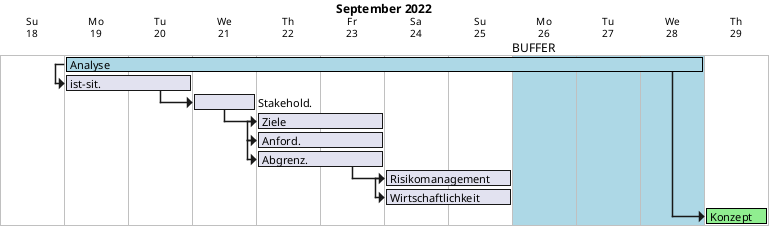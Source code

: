 @startgantt analisisPlanning

hide footbox
printscale daily zoom 4
project starts the 2022/09/18



[Analyse] lasts 10 days

'EVENTS:


[ist-sit.] lasts 2 days
[Stakehold.] lasts 1 days
[Ziele] lasts 2 days
[Anford.] lasts 2 days
[Abgrenz.] lasts 2 days
[Risikomanagement] lasts 2 days
[Wirtschaftlichkeit] lasts 2 days


'PLANNING
[Analyse] starts at 2022/09/19
[Konzept] starts at [Analyse]'s end
[ist-sit.] starts at [Analyse]'s start
[Stakehold.] starts at [ist-sit.]'s end
[Ziele] starts at [Stakehold.]'s end
[Anford.] starts at [Ziele]'s start
[Abgrenz.] starts at [Anford.]'s start
[Risikomanagement] starts at [Abgrenz.]'s end
[Wirtschaftlichkeit] starts at [Risikomanagement]'s start




'COLORS
[Analyse] is colored in LightBlue/Black
[Konzept] is colored in LightGreen/Black
2022/09/26 to 2022/09/28 are named [BUFFER]
2022/09/26 to 2022/09/28 are colored in LightBlue

@endgantt
